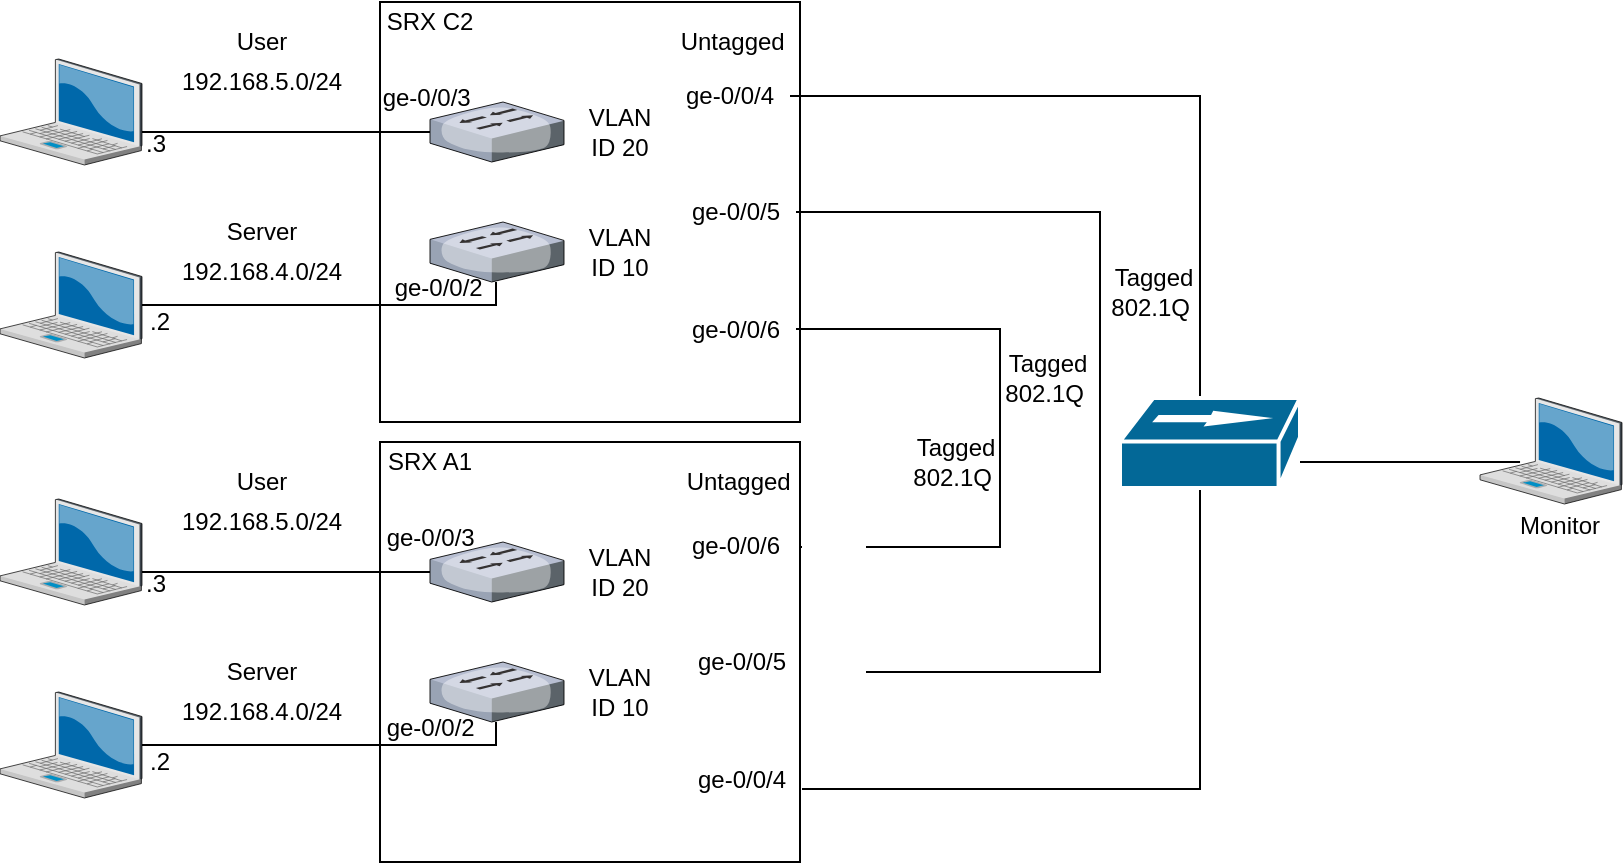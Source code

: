 <mxfile version="10.4.7" type="google"><diagram id="Saj7RFeBhPX8XL48urrT" name="Page-1"><mxGraphModel dx="1010" dy="582" grid="1" gridSize="10" guides="1" tooltips="1" connect="1" arrows="1" fold="1" page="1" pageScale="1" pageWidth="1654" pageHeight="1169" math="0" shadow="0"><root><mxCell id="0"/><mxCell id="1" parent="0"/><mxCell id="_aPvknwBwtosfuA5CVIl-31" value="" style="whiteSpace=wrap;html=1;aspect=fixed;fillColor=none;" parent="1" vertex="1"><mxGeometry x="380" y="150" width="210" height="210" as="geometry"/></mxCell><mxCell id="_aPvknwBwtosfuA5CVIl-4" value="SRX A1" style="text;html=1;strokeColor=none;fillColor=none;align=center;verticalAlign=middle;whiteSpace=wrap;rounded=0;" parent="1" vertex="1"><mxGeometry x="380" y="370" width="50" height="20" as="geometry"/></mxCell><mxCell id="_aPvknwBwtosfuA5CVIl-9" value="" style="whiteSpace=wrap;html=1;aspect=fixed;fillColor=none;" parent="1" vertex="1"><mxGeometry x="380" y="370" width="210" height="210" as="geometry"/></mxCell><mxCell id="_aPvknwBwtosfuA5CVIl-10" value="" style="verticalLabelPosition=bottom;aspect=fixed;html=1;verticalAlign=top;strokeColor=none;align=center;outlineConnect=0;shape=mxgraph.citrix.switch;fillColor=none;" parent="1" vertex="1"><mxGeometry x="405" y="420" width="67" height="30" as="geometry"/></mxCell><mxCell id="_aPvknwBwtosfuA5CVIl-11" value="" style="verticalLabelPosition=bottom;aspect=fixed;html=1;verticalAlign=top;strokeColor=none;align=center;outlineConnect=0;shape=mxgraph.citrix.switch;fillColor=none;" parent="1" vertex="1"><mxGeometry x="405" y="480" width="67" height="30" as="geometry"/></mxCell><mxCell id="_aPvknwBwtosfuA5CVIl-14" value="VLAN ID 10" style="text;html=1;strokeColor=none;fillColor=none;align=center;verticalAlign=middle;whiteSpace=wrap;rounded=0;" parent="1" vertex="1"><mxGeometry x="480" y="485" width="40" height="20" as="geometry"/></mxCell><mxCell id="_aPvknwBwtosfuA5CVIl-16" value="VLAN ID 20" style="text;html=1;strokeColor=none;fillColor=none;align=center;verticalAlign=middle;whiteSpace=wrap;rounded=0;" parent="1" vertex="1"><mxGeometry x="480" y="425" width="40" height="20" as="geometry"/></mxCell><mxCell id="_aPvknwBwtosfuA5CVIl-22" style="edgeStyle=orthogonalEdgeStyle;rounded=0;orthogonalLoop=1;jettySize=auto;html=1;endArrow=none;endFill=0;" parent="1" source="_aPvknwBwtosfuA5CVIl-18" target="_aPvknwBwtosfuA5CVIl-11" edge="1"><mxGeometry relative="1" as="geometry"><Array as="points"><mxPoint x="438" y="521"/></Array></mxGeometry></mxCell><mxCell id="_aPvknwBwtosfuA5CVIl-18" value="" style="verticalLabelPosition=bottom;aspect=fixed;html=1;verticalAlign=top;strokeColor=none;align=center;outlineConnect=0;shape=mxgraph.citrix.laptop_2;fillColor=none;" parent="1" vertex="1"><mxGeometry x="190" y="495" width="71" height="53" as="geometry"/></mxCell><mxCell id="_aPvknwBwtosfuA5CVIl-26" style="edgeStyle=orthogonalEdgeStyle;rounded=0;orthogonalLoop=1;jettySize=auto;html=1;endArrow=none;endFill=0;" parent="1" source="_aPvknwBwtosfuA5CVIl-19" target="_aPvknwBwtosfuA5CVIl-10" edge="1"><mxGeometry relative="1" as="geometry"><Array as="points"><mxPoint x="300" y="435"/><mxPoint x="300" y="435"/></Array></mxGeometry></mxCell><mxCell id="_aPvknwBwtosfuA5CVIl-19" value="" style="verticalLabelPosition=bottom;aspect=fixed;html=1;verticalAlign=top;strokeColor=none;align=center;outlineConnect=0;shape=mxgraph.citrix.laptop_2;fillColor=none;" parent="1" vertex="1"><mxGeometry x="190" y="398.5" width="71" height="53" as="geometry"/></mxCell><mxCell id="_aPvknwBwtosfuA5CVIl-23" value="Server" style="text;html=1;strokeColor=none;fillColor=none;align=center;verticalAlign=middle;whiteSpace=wrap;rounded=0;" parent="1" vertex="1"><mxGeometry x="300.5" y="475" width="40" height="20" as="geometry"/></mxCell><mxCell id="_aPvknwBwtosfuA5CVIl-24" value="192.168.5.0/24" style="text;html=1;strokeColor=none;fillColor=none;align=center;verticalAlign=middle;whiteSpace=wrap;rounded=0;" parent="1" vertex="1"><mxGeometry x="300.5" y="400" width="40" height="20" as="geometry"/></mxCell><mxCell id="_aPvknwBwtosfuA5CVIl-25" value=".2" style="text;html=1;strokeColor=none;fillColor=none;align=center;verticalAlign=middle;whiteSpace=wrap;rounded=0;" parent="1" vertex="1"><mxGeometry x="250" y="520" width="40" height="20" as="geometry"/></mxCell><mxCell id="_aPvknwBwtosfuA5CVIl-27" value="User" style="text;html=1;strokeColor=none;fillColor=none;align=center;verticalAlign=middle;whiteSpace=wrap;rounded=0;" parent="1" vertex="1"><mxGeometry x="300.5" y="380" width="40" height="20" as="geometry"/></mxCell><mxCell id="_aPvknwBwtosfuA5CVIl-28" value="192.168.4.0/24" style="text;html=1;strokeColor=none;fillColor=none;align=center;verticalAlign=middle;whiteSpace=wrap;rounded=0;" parent="1" vertex="1"><mxGeometry x="300.5" y="495" width="40" height="20" as="geometry"/></mxCell><mxCell id="_aPvknwBwtosfuA5CVIl-29" value=".3&lt;br&gt;" style="text;html=1;strokeColor=none;fillColor=none;align=center;verticalAlign=middle;whiteSpace=wrap;rounded=0;" parent="1" vertex="1"><mxGeometry x="248" y="431" width="40" height="20" as="geometry"/></mxCell><mxCell id="_aPvknwBwtosfuA5CVIl-30" value="SRX C2" style="text;html=1;strokeColor=none;fillColor=none;align=center;verticalAlign=middle;whiteSpace=wrap;rounded=0;" parent="1" vertex="1"><mxGeometry x="380" y="150" width="50" height="20" as="geometry"/></mxCell><mxCell id="_aPvknwBwtosfuA5CVIl-32" value="" style="verticalLabelPosition=bottom;aspect=fixed;html=1;verticalAlign=top;strokeColor=none;align=center;outlineConnect=0;shape=mxgraph.citrix.switch;fillColor=none;" parent="1" vertex="1"><mxGeometry x="405" y="200" width="67" height="30" as="geometry"/></mxCell><mxCell id="_aPvknwBwtosfuA5CVIl-33" value="" style="verticalLabelPosition=bottom;aspect=fixed;html=1;verticalAlign=top;strokeColor=none;align=center;outlineConnect=0;shape=mxgraph.citrix.switch;fillColor=none;" parent="1" vertex="1"><mxGeometry x="405" y="260" width="67" height="30" as="geometry"/></mxCell><mxCell id="_aPvknwBwtosfuA5CVIl-34" value="VLAN ID 10" style="text;html=1;strokeColor=none;fillColor=none;align=center;verticalAlign=middle;whiteSpace=wrap;rounded=0;" parent="1" vertex="1"><mxGeometry x="480" y="265" width="40" height="20" as="geometry"/></mxCell><mxCell id="_aPvknwBwtosfuA5CVIl-35" value="VLAN ID 20" style="text;html=1;strokeColor=none;fillColor=none;align=center;verticalAlign=middle;whiteSpace=wrap;rounded=0;" parent="1" vertex="1"><mxGeometry x="480" y="205" width="40" height="20" as="geometry"/></mxCell><mxCell id="_aPvknwBwtosfuA5CVIl-36" style="edgeStyle=orthogonalEdgeStyle;rounded=0;orthogonalLoop=1;jettySize=auto;html=1;endArrow=none;endFill=0;" parent="1" source="_aPvknwBwtosfuA5CVIl-37" target="_aPvknwBwtosfuA5CVIl-33" edge="1"><mxGeometry relative="1" as="geometry"><Array as="points"><mxPoint x="438" y="301"/></Array></mxGeometry></mxCell><mxCell id="_aPvknwBwtosfuA5CVIl-37" value="" style="verticalLabelPosition=bottom;aspect=fixed;html=1;verticalAlign=top;strokeColor=none;align=center;outlineConnect=0;shape=mxgraph.citrix.laptop_2;fillColor=none;" parent="1" vertex="1"><mxGeometry x="190" y="275" width="71" height="53" as="geometry"/></mxCell><mxCell id="_aPvknwBwtosfuA5CVIl-38" style="edgeStyle=orthogonalEdgeStyle;rounded=0;orthogonalLoop=1;jettySize=auto;html=1;endArrow=none;endFill=0;" parent="1" source="_aPvknwBwtosfuA5CVIl-39" target="_aPvknwBwtosfuA5CVIl-32" edge="1"><mxGeometry relative="1" as="geometry"><Array as="points"><mxPoint x="300" y="215"/><mxPoint x="300" y="215"/></Array></mxGeometry></mxCell><mxCell id="_aPvknwBwtosfuA5CVIl-39" value="" style="verticalLabelPosition=bottom;aspect=fixed;html=1;verticalAlign=top;strokeColor=none;align=center;outlineConnect=0;shape=mxgraph.citrix.laptop_2;fillColor=none;" parent="1" vertex="1"><mxGeometry x="190" y="178.5" width="71" height="53" as="geometry"/></mxCell><mxCell id="_aPvknwBwtosfuA5CVIl-40" value="Server" style="text;html=1;strokeColor=none;fillColor=none;align=center;verticalAlign=middle;whiteSpace=wrap;rounded=0;" parent="1" vertex="1"><mxGeometry x="300.5" y="255" width="40" height="20" as="geometry"/></mxCell><mxCell id="_aPvknwBwtosfuA5CVIl-41" value="192.168.5.0/24" style="text;html=1;strokeColor=none;fillColor=none;align=center;verticalAlign=middle;whiteSpace=wrap;rounded=0;" parent="1" vertex="1"><mxGeometry x="300.5" y="180" width="40" height="20" as="geometry"/></mxCell><mxCell id="_aPvknwBwtosfuA5CVIl-42" value=".2" style="text;html=1;strokeColor=none;fillColor=none;align=center;verticalAlign=middle;whiteSpace=wrap;rounded=0;" parent="1" vertex="1"><mxGeometry x="250" y="300" width="40" height="20" as="geometry"/></mxCell><mxCell id="_aPvknwBwtosfuA5CVIl-43" value="User" style="text;html=1;strokeColor=none;fillColor=none;align=center;verticalAlign=middle;whiteSpace=wrap;rounded=0;" parent="1" vertex="1"><mxGeometry x="300.5" y="160" width="40" height="20" as="geometry"/></mxCell><mxCell id="_aPvknwBwtosfuA5CVIl-44" value="192.168.4.0/24" style="text;html=1;strokeColor=none;fillColor=none;align=center;verticalAlign=middle;whiteSpace=wrap;rounded=0;" parent="1" vertex="1"><mxGeometry x="300.5" y="275" width="40" height="20" as="geometry"/></mxCell><mxCell id="_aPvknwBwtosfuA5CVIl-45" value=".3&lt;br&gt;" style="text;html=1;strokeColor=none;fillColor=none;align=center;verticalAlign=middle;whiteSpace=wrap;rounded=0;" parent="1" vertex="1"><mxGeometry x="248" y="211" width="40" height="20" as="geometry"/></mxCell><mxCell id="_aPvknwBwtosfuA5CVIl-47" value="ge-0/0/2&amp;nbsp;" style="text;html=1;strokeColor=none;fillColor=none;align=center;verticalAlign=middle;whiteSpace=wrap;rounded=0;" parent="1" vertex="1"><mxGeometry x="382" y="503" width="50" height="20" as="geometry"/></mxCell><mxCell id="_aPvknwBwtosfuA5CVIl-48" value="ge-0/0/2&amp;nbsp;" style="text;html=1;strokeColor=none;fillColor=none;align=center;verticalAlign=middle;whiteSpace=wrap;rounded=0;" parent="1" vertex="1"><mxGeometry x="385.5" y="283" width="50" height="20" as="geometry"/></mxCell><mxCell id="_aPvknwBwtosfuA5CVIl-49" value="ge-0/0/3&amp;nbsp;" style="text;html=1;strokeColor=none;fillColor=none;align=center;verticalAlign=middle;whiteSpace=wrap;rounded=0;" parent="1" vertex="1"><mxGeometry x="380" y="188" width="50" height="20" as="geometry"/></mxCell><mxCell id="_aPvknwBwtosfuA5CVIl-50" value="ge-0/0/3&amp;nbsp;" style="text;html=1;strokeColor=none;fillColor=none;align=center;verticalAlign=middle;whiteSpace=wrap;rounded=0;" parent="1" vertex="1"><mxGeometry x="382" y="408" width="50" height="20" as="geometry"/></mxCell><mxCell id="_aPvknwBwtosfuA5CVIl-52" value="ge-0/0/6" style="text;html=1;strokeColor=none;fillColor=none;align=center;verticalAlign=middle;whiteSpace=wrap;rounded=0;" parent="1" vertex="1"><mxGeometry x="528" y="411.5" width="60" height="20" as="geometry"/></mxCell><mxCell id="_aPvknwBwtosfuA5CVIl-54" value="ge-0/0/5" style="text;html=1;strokeColor=none;fillColor=none;align=center;verticalAlign=middle;whiteSpace=wrap;rounded=0;" parent="1" vertex="1"><mxGeometry x="531" y="470" width="60" height="20" as="geometry"/></mxCell><mxCell id="_aPvknwBwtosfuA5CVIl-56" value="ge-0/0/4" style="text;html=1;strokeColor=none;fillColor=none;align=center;verticalAlign=middle;whiteSpace=wrap;rounded=0;" parent="1" vertex="1"><mxGeometry x="531" y="528.5" width="60" height="20" as="geometry"/></mxCell><mxCell id="_aPvknwBwtosfuA5CVIl-63" style="edgeStyle=orthogonalEdgeStyle;rounded=0;orthogonalLoop=1;jettySize=auto;html=1;entryX=1;entryY=0.75;entryDx=0;entryDy=0;endArrow=none;endFill=0;" parent="1" target="_aPvknwBwtosfuA5CVIl-56" edge="1"><mxGeometry relative="1" as="geometry"><Array as="points"><mxPoint x="790" y="197"/><mxPoint x="790" y="544"/></Array><mxPoint x="585" y="197" as="sourcePoint"/></mxGeometry></mxCell><mxCell id="_aPvknwBwtosfuA5CVIl-59" value="ge-0/0/4" style="text;html=1;strokeColor=none;fillColor=none;align=center;verticalAlign=middle;whiteSpace=wrap;rounded=0;" parent="1" vertex="1"><mxGeometry x="525" y="186.5" width="60" height="20" as="geometry"/></mxCell><mxCell id="_aPvknwBwtosfuA5CVIl-64" style="edgeStyle=orthogonalEdgeStyle;rounded=0;orthogonalLoop=1;jettySize=auto;html=1;entryX=1;entryY=0.75;entryDx=0;entryDy=0;endArrow=none;endFill=0;" parent="1" source="_aPvknwBwtosfuA5CVIl-60" target="_aPvknwBwtosfuA5CVIl-54" edge="1"><mxGeometry relative="1" as="geometry"><Array as="points"><mxPoint x="740" y="255"/><mxPoint x="740" y="485"/></Array></mxGeometry></mxCell><mxCell id="_aPvknwBwtosfuA5CVIl-60" value="ge-0/0/5" style="text;html=1;strokeColor=none;fillColor=none;align=center;verticalAlign=middle;whiteSpace=wrap;rounded=0;" parent="1" vertex="1"><mxGeometry x="528" y="245" width="60" height="20" as="geometry"/></mxCell><mxCell id="_aPvknwBwtosfuA5CVIl-65" style="edgeStyle=orthogonalEdgeStyle;rounded=0;orthogonalLoop=1;jettySize=auto;html=1;entryX=1;entryY=0.25;entryDx=0;entryDy=0;endArrow=none;endFill=0;" parent="1" source="_aPvknwBwtosfuA5CVIl-61" target="_aPvknwBwtosfuA5CVIl-9" edge="1"><mxGeometry relative="1" as="geometry"><Array as="points"><mxPoint x="690" y="314"/><mxPoint x="690" y="423"/></Array></mxGeometry></mxCell><mxCell id="_aPvknwBwtosfuA5CVIl-61" value="ge-0/0/6" style="text;html=1;strokeColor=none;fillColor=none;align=center;verticalAlign=middle;whiteSpace=wrap;rounded=0;" parent="1" vertex="1"><mxGeometry x="528" y="303.5" width="60" height="20" as="geometry"/></mxCell><mxCell id="32IJRwUolJEgGyatseMe-1" value="Untagged&amp;nbsp;" style="text;html=1;strokeColor=none;fillColor=none;align=center;verticalAlign=middle;whiteSpace=wrap;rounded=0;" vertex="1" parent="1"><mxGeometry x="538" y="160" width="40" height="20" as="geometry"/></mxCell><mxCell id="32IJRwUolJEgGyatseMe-2" value="Untagged&amp;nbsp;" style="text;html=1;strokeColor=none;fillColor=none;align=center;verticalAlign=middle;whiteSpace=wrap;rounded=0;" vertex="1" parent="1"><mxGeometry x="541" y="380" width="40" height="20" as="geometry"/></mxCell><mxCell id="32IJRwUolJEgGyatseMe-3" value="Tagged&lt;br&gt;802.1Q&amp;nbsp;" style="text;html=1;strokeColor=none;fillColor=none;align=center;verticalAlign=middle;whiteSpace=wrap;rounded=0;" vertex="1" parent="1"><mxGeometry x="648" y="370" width="40" height="20" as="geometry"/></mxCell><mxCell id="32IJRwUolJEgGyatseMe-6" value="Tagged&lt;br&gt;802.1Q&amp;nbsp;" style="text;html=1;strokeColor=none;fillColor=none;align=center;verticalAlign=middle;whiteSpace=wrap;rounded=0;" vertex="1" parent="1"><mxGeometry x="694" y="328" width="40" height="20" as="geometry"/></mxCell><mxCell id="32IJRwUolJEgGyatseMe-7" value="Tagged&lt;br&gt;802.1Q&amp;nbsp;" style="text;html=1;strokeColor=none;fillColor=none;align=center;verticalAlign=middle;whiteSpace=wrap;rounded=0;" vertex="1" parent="1"><mxGeometry x="747" y="285" width="40" height="20" as="geometry"/></mxCell><mxCell id="32IJRwUolJEgGyatseMe-17" style="edgeStyle=orthogonalEdgeStyle;rounded=0;orthogonalLoop=1;jettySize=auto;html=1;entryX=0.282;entryY=0.604;entryDx=0;entryDy=0;entryPerimeter=0;endArrow=none;endFill=0;" edge="1" parent="1" source="32IJRwUolJEgGyatseMe-8" target="32IJRwUolJEgGyatseMe-15"><mxGeometry relative="1" as="geometry"><Array as="points"><mxPoint x="870" y="380"/><mxPoint x="870" y="380"/></Array></mxGeometry></mxCell><mxCell id="32IJRwUolJEgGyatseMe-8" value="" style="shape=mxgraph.cisco.hubs_and_gateways.100baset_hub;html=1;dashed=0;fillColor=#036897;strokeColor=#ffffff;strokeWidth=2;verticalLabelPosition=bottom;verticalAlign=top" vertex="1" parent="1"><mxGeometry x="750" y="348" width="90" height="45" as="geometry"/></mxCell><mxCell id="32IJRwUolJEgGyatseMe-10" value="" style="whiteSpace=wrap;html=1;aspect=fixed;strokeColor=none;" vertex="1" parent="1"><mxGeometry x="591" y="466" width="32" height="32" as="geometry"/></mxCell><mxCell id="32IJRwUolJEgGyatseMe-14" value="" style="whiteSpace=wrap;html=1;aspect=fixed;strokeColor=none;" vertex="1" parent="1"><mxGeometry x="591" y="405.5" width="32" height="32" as="geometry"/></mxCell><mxCell id="32IJRwUolJEgGyatseMe-15" value="" style="verticalLabelPosition=bottom;aspect=fixed;html=1;verticalAlign=top;strokeColor=none;align=center;outlineConnect=0;shape=mxgraph.citrix.laptop_2;fillColor=none;" vertex="1" parent="1"><mxGeometry x="930" y="348" width="71" height="53" as="geometry"/></mxCell><mxCell id="32IJRwUolJEgGyatseMe-16" value="Monitor" style="text;html=1;strokeColor=none;fillColor=none;align=center;verticalAlign=middle;whiteSpace=wrap;rounded=0;" vertex="1" parent="1"><mxGeometry x="950" y="402" width="40" height="20" as="geometry"/></mxCell></root></mxGraphModel></diagram></mxfile>